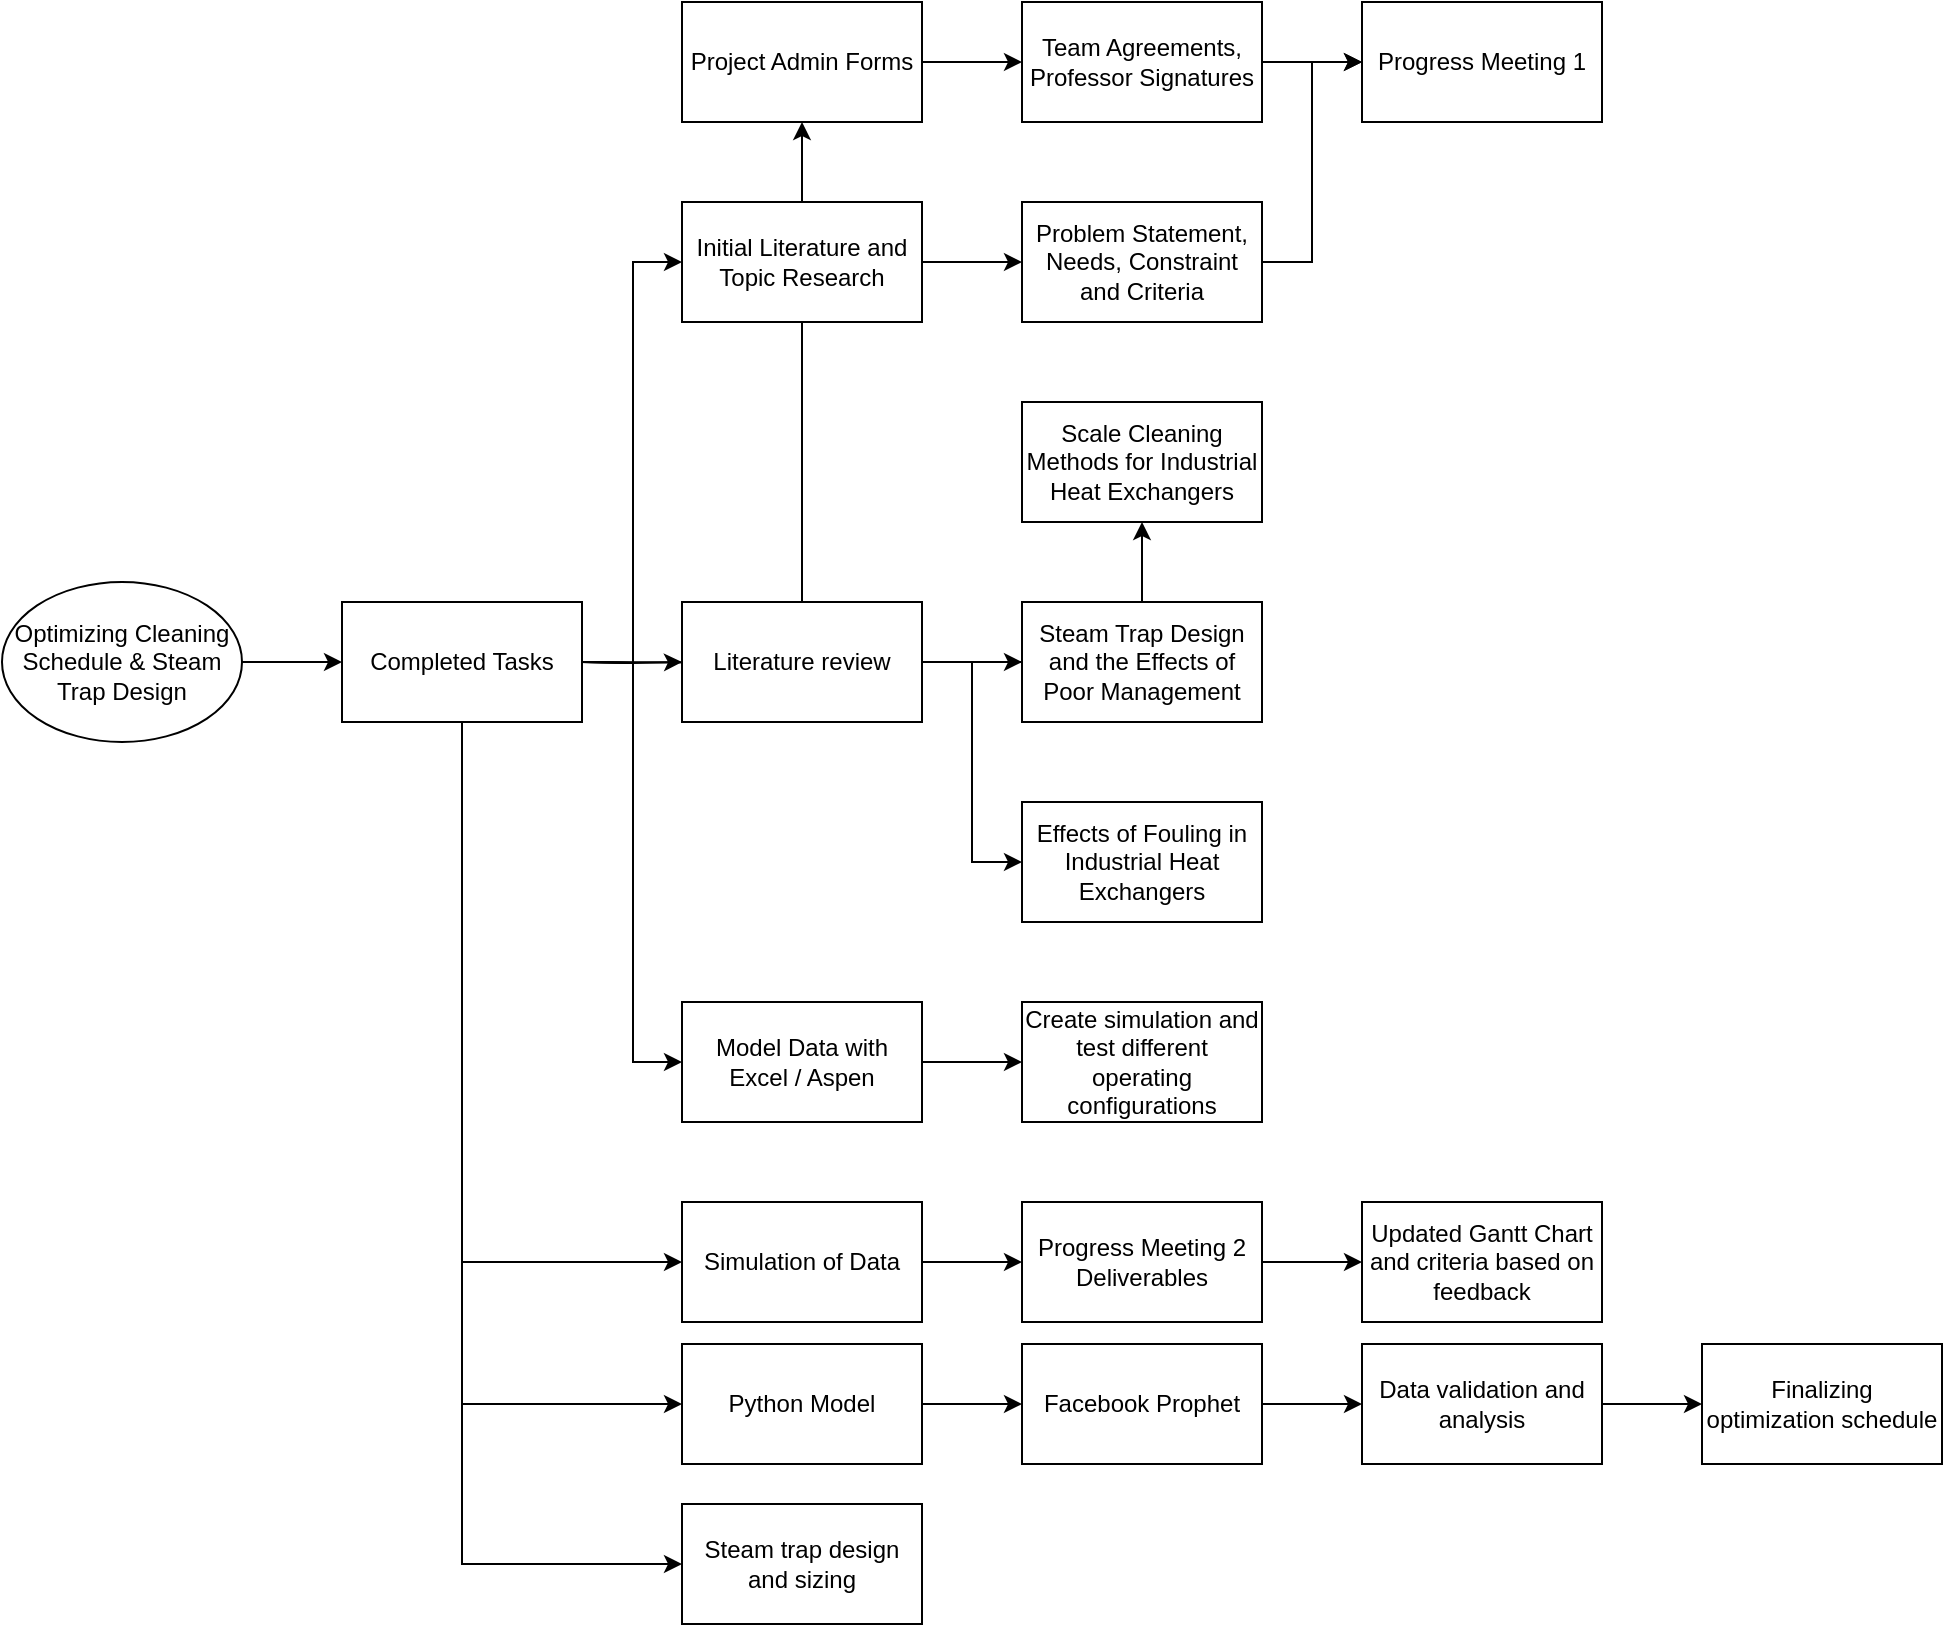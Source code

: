 <mxfile version="24.2.2" type="device">
  <diagram name="Page-1" id="EM_jcGiTvH5GiBIQNsnS">
    <mxGraphModel dx="1712" dy="826" grid="1" gridSize="10" guides="1" tooltips="1" connect="1" arrows="1" fold="1" page="1" pageScale="1" pageWidth="1169" pageHeight="827" math="0" shadow="0">
      <root>
        <mxCell id="0" />
        <mxCell id="1" parent="0" />
        <mxCell id="Eh7ZHfz8yUWVN159C2-E-13" value="" style="edgeStyle=orthogonalEdgeStyle;rounded=0;orthogonalLoop=1;jettySize=auto;html=1;" parent="1" target="Eh7ZHfz8yUWVN159C2-E-11" edge="1">
          <mxGeometry relative="1" as="geometry">
            <mxPoint x="330" y="969" as="sourcePoint" />
          </mxGeometry>
        </mxCell>
        <mxCell id="Eh7ZHfz8yUWVN159C2-E-16" value="" style="edgeStyle=orthogonalEdgeStyle;rounded=0;orthogonalLoop=1;jettySize=auto;html=1;entryX=0;entryY=0.5;entryDx=0;entryDy=0;" parent="1" target="Eh7ZHfz8yUWVN159C2-E-15" edge="1">
          <mxGeometry relative="1" as="geometry">
            <mxPoint x="330" y="969" as="sourcePoint" />
          </mxGeometry>
        </mxCell>
        <mxCell id="iA6lj9m9CJo9ryHOgTDQ-3" style="edgeStyle=orthogonalEdgeStyle;rounded=0;orthogonalLoop=1;jettySize=auto;html=1;entryX=0;entryY=0.5;entryDx=0;entryDy=0;" parent="1" target="Eh7ZHfz8yUWVN159C2-E-7" edge="1">
          <mxGeometry relative="1" as="geometry">
            <mxPoint x="330" y="969" as="sourcePoint" />
          </mxGeometry>
        </mxCell>
        <mxCell id="iA6lj9m9CJo9ryHOgTDQ-4" style="edgeStyle=orthogonalEdgeStyle;rounded=0;orthogonalLoop=1;jettySize=auto;html=1;entryX=0;entryY=0.5;entryDx=0;entryDy=0;" parent="1" target="Eh7ZHfz8yUWVN159C2-E-52" edge="1">
          <mxGeometry relative="1" as="geometry">
            <mxPoint x="330" y="969" as="sourcePoint" />
          </mxGeometry>
        </mxCell>
        <mxCell id="J7VV7JXqWr-d2YPTVwQS-5" style="edgeStyle=orthogonalEdgeStyle;rounded=0;orthogonalLoop=1;jettySize=auto;html=1;entryX=0;entryY=0.5;entryDx=0;entryDy=0;" edge="1" parent="1" source="Eh7ZHfz8yUWVN159C2-E-2" target="rPIN5ToJqll3coShWmCm-2">
          <mxGeometry relative="1" as="geometry">
            <Array as="points">
              <mxPoint x="270" y="1420" />
            </Array>
          </mxGeometry>
        </mxCell>
        <mxCell id="J7VV7JXqWr-d2YPTVwQS-7" style="edgeStyle=orthogonalEdgeStyle;rounded=0;orthogonalLoop=1;jettySize=auto;html=1;entryX=0;entryY=0.5;entryDx=0;entryDy=0;" edge="1" parent="1" source="Eh7ZHfz8yUWVN159C2-E-2" target="Eh7ZHfz8yUWVN159C2-E-54">
          <mxGeometry relative="1" as="geometry">
            <Array as="points">
              <mxPoint x="270" y="1340" />
            </Array>
          </mxGeometry>
        </mxCell>
        <mxCell id="Eh7ZHfz8yUWVN159C2-E-2" value="Completed Tasks" style="rounded=0;whiteSpace=wrap;html=1;" parent="1" vertex="1">
          <mxGeometry x="210" y="939" width="120" height="60" as="geometry" />
        </mxCell>
        <mxCell id="J7VV7JXqWr-d2YPTVwQS-3" style="edgeStyle=orthogonalEdgeStyle;rounded=0;orthogonalLoop=1;jettySize=auto;html=1;entryX=0;entryY=0.5;entryDx=0;entryDy=0;" edge="1" parent="1" source="Eh7ZHfz8yUWVN159C2-E-4" target="Eh7ZHfz8yUWVN159C2-E-2">
          <mxGeometry relative="1" as="geometry" />
        </mxCell>
        <mxCell id="Eh7ZHfz8yUWVN159C2-E-4" value="Optimizing Cleaning Schedule &amp;amp; Steam Trap Design" style="ellipse;whiteSpace=wrap;html=1;" parent="1" vertex="1">
          <mxGeometry x="40" y="929" width="120" height="80" as="geometry" />
        </mxCell>
        <mxCell id="Eh7ZHfz8yUWVN159C2-E-47" value="" style="edgeStyle=orthogonalEdgeStyle;rounded=0;orthogonalLoop=1;jettySize=auto;html=1;" parent="1" source="Eh7ZHfz8yUWVN159C2-E-7" target="Eh7ZHfz8yUWVN159C2-E-46" edge="1">
          <mxGeometry relative="1" as="geometry" />
        </mxCell>
        <mxCell id="iA6lj9m9CJo9ryHOgTDQ-1" style="edgeStyle=orthogonalEdgeStyle;rounded=0;orthogonalLoop=1;jettySize=auto;html=1;entryX=0;entryY=0.5;entryDx=0;entryDy=0;" parent="1" source="Eh7ZHfz8yUWVN159C2-E-7" target="Eh7ZHfz8yUWVN159C2-E-49" edge="1">
          <mxGeometry relative="1" as="geometry" />
        </mxCell>
        <mxCell id="iA6lj9m9CJo9ryHOgTDQ-2" style="edgeStyle=orthogonalEdgeStyle;rounded=0;orthogonalLoop=1;jettySize=auto;html=1;entryX=0;entryY=0.5;entryDx=0;entryDy=0;" parent="1" source="Eh7ZHfz8yUWVN159C2-E-7" target="Eh7ZHfz8yUWVN159C2-E-44" edge="1">
          <mxGeometry relative="1" as="geometry" />
        </mxCell>
        <mxCell id="Eh7ZHfz8yUWVN159C2-E-7" value="Literature review" style="whiteSpace=wrap;html=1;" parent="1" vertex="1">
          <mxGeometry x="380" y="939" width="120" height="60" as="geometry" />
        </mxCell>
        <mxCell id="Eh7ZHfz8yUWVN159C2-E-33" value="" style="edgeStyle=orthogonalEdgeStyle;rounded=0;orthogonalLoop=1;jettySize=auto;html=1;" parent="1" source="Eh7ZHfz8yUWVN159C2-E-11" target="Eh7ZHfz8yUWVN159C2-E-32" edge="1">
          <mxGeometry relative="1" as="geometry" />
        </mxCell>
        <mxCell id="Eh7ZHfz8yUWVN159C2-E-11" value="Project Admin Forms" style="rounded=0;whiteSpace=wrap;html=1;" parent="1" vertex="1">
          <mxGeometry x="380" y="639" width="120" height="60" as="geometry" />
        </mxCell>
        <mxCell id="Eh7ZHfz8yUWVN159C2-E-19" value="" style="edgeStyle=orthogonalEdgeStyle;rounded=0;orthogonalLoop=1;jettySize=auto;html=1;entryX=0;entryY=0.5;entryDx=0;entryDy=0;" parent="1" source="Eh7ZHfz8yUWVN159C2-E-15" target="Eh7ZHfz8yUWVN159C2-E-26" edge="1">
          <mxGeometry relative="1" as="geometry">
            <mxPoint x="580" y="443.75" as="targetPoint" />
          </mxGeometry>
        </mxCell>
        <mxCell id="Eh7ZHfz8yUWVN159C2-E-15" value="Initial Literature and Topic Research" style="rounded=0;whiteSpace=wrap;html=1;" parent="1" vertex="1">
          <mxGeometry x="380" y="739" width="120" height="60" as="geometry" />
        </mxCell>
        <mxCell id="Eh7ZHfz8yUWVN159C2-E-23" value="" style="edgeStyle=orthogonalEdgeStyle;rounded=0;orthogonalLoop=1;jettySize=auto;html=1;entryX=0;entryY=0.5;entryDx=0;entryDy=0;exitX=0.5;exitY=1;exitDx=0;exitDy=0;" parent="1" target="Eh7ZHfz8yUWVN159C2-E-22" edge="1">
          <mxGeometry relative="1" as="geometry">
            <mxPoint x="510" y="575" as="targetPoint" />
            <mxPoint x="270" y="999" as="sourcePoint" />
            <Array as="points">
              <mxPoint x="270" y="1269" />
            </Array>
          </mxGeometry>
        </mxCell>
        <mxCell id="Eh7ZHfz8yUWVN159C2-E-40" value="" style="edgeStyle=orthogonalEdgeStyle;rounded=0;orthogonalLoop=1;jettySize=auto;html=1;" parent="1" source="Eh7ZHfz8yUWVN159C2-E-22" target="Eh7ZHfz8yUWVN159C2-E-39" edge="1">
          <mxGeometry relative="1" as="geometry" />
        </mxCell>
        <mxCell id="Eh7ZHfz8yUWVN159C2-E-22" value="Simulation of Data" style="whiteSpace=wrap;html=1;" parent="1" vertex="1">
          <mxGeometry x="380" y="1239" width="120" height="60" as="geometry" />
        </mxCell>
        <mxCell id="Eh7ZHfz8yUWVN159C2-E-31" style="edgeStyle=orthogonalEdgeStyle;rounded=0;orthogonalLoop=1;jettySize=auto;html=1;entryX=0;entryY=0.5;entryDx=0;entryDy=0;" parent="1" source="Eh7ZHfz8yUWVN159C2-E-26" target="Eh7ZHfz8yUWVN159C2-E-29" edge="1">
          <mxGeometry relative="1" as="geometry" />
        </mxCell>
        <mxCell id="Eh7ZHfz8yUWVN159C2-E-26" value="Problem Statement, Needs, Constraint and Criteria" style="rounded=0;whiteSpace=wrap;html=1;" parent="1" vertex="1">
          <mxGeometry x="550" y="739" width="120" height="60" as="geometry" />
        </mxCell>
        <mxCell id="Eh7ZHfz8yUWVN159C2-E-29" value="Progress Meeting 1" style="rounded=0;whiteSpace=wrap;html=1;" parent="1" vertex="1">
          <mxGeometry x="720" y="639" width="120" height="60" as="geometry" />
        </mxCell>
        <mxCell id="Eh7ZHfz8yUWVN159C2-E-34" style="edgeStyle=orthogonalEdgeStyle;rounded=0;orthogonalLoop=1;jettySize=auto;html=1;" parent="1" source="Eh7ZHfz8yUWVN159C2-E-32" target="Eh7ZHfz8yUWVN159C2-E-29" edge="1">
          <mxGeometry relative="1" as="geometry" />
        </mxCell>
        <mxCell id="Eh7ZHfz8yUWVN159C2-E-32" value="Team Agreements, Professor Signatures" style="rounded=0;whiteSpace=wrap;html=1;" parent="1" vertex="1">
          <mxGeometry x="550" y="639" width="120" height="60" as="geometry" />
        </mxCell>
        <mxCell id="J7VV7JXqWr-d2YPTVwQS-6" style="edgeStyle=orthogonalEdgeStyle;rounded=0;orthogonalLoop=1;jettySize=auto;html=1;entryX=0;entryY=0.5;entryDx=0;entryDy=0;" edge="1" parent="1" source="Eh7ZHfz8yUWVN159C2-E-39" target="Eh7ZHfz8yUWVN159C2-E-42">
          <mxGeometry relative="1" as="geometry" />
        </mxCell>
        <mxCell id="Eh7ZHfz8yUWVN159C2-E-39" value="Progress Meeting 2 Deliverables" style="whiteSpace=wrap;html=1;" parent="1" vertex="1">
          <mxGeometry x="550" y="1239" width="120" height="60" as="geometry" />
        </mxCell>
        <mxCell id="Eh7ZHfz8yUWVN159C2-E-42" value="Updated Gantt Chart and criteria based on feedback" style="whiteSpace=wrap;html=1;" parent="1" vertex="1">
          <mxGeometry x="720" y="1239" width="120" height="60" as="geometry" />
        </mxCell>
        <mxCell id="Eh7ZHfz8yUWVN159C2-E-44" value="Effects of Fouling in Industrial Heat Exchangers" style="whiteSpace=wrap;html=1;" parent="1" vertex="1">
          <mxGeometry x="550" y="1039" width="120" height="60" as="geometry" />
        </mxCell>
        <mxCell id="Eh7ZHfz8yUWVN159C2-E-46" value="Scale Cleaning Methods for Industrial Heat Exchangers" style="whiteSpace=wrap;html=1;" parent="1" vertex="1">
          <mxGeometry x="550" y="839" width="120" height="60" as="geometry" />
        </mxCell>
        <mxCell id="Eh7ZHfz8yUWVN159C2-E-49" value="Steam Trap Design and the Effects of Poor Management" style="whiteSpace=wrap;html=1;" parent="1" vertex="1">
          <mxGeometry x="550" y="939" width="120" height="60" as="geometry" />
        </mxCell>
        <mxCell id="Eh7ZHfz8yUWVN159C2-E-58" value="" style="edgeStyle=orthogonalEdgeStyle;rounded=0;orthogonalLoop=1;jettySize=auto;html=1;" parent="1" source="Eh7ZHfz8yUWVN159C2-E-52" target="Eh7ZHfz8yUWVN159C2-E-57" edge="1">
          <mxGeometry relative="1" as="geometry" />
        </mxCell>
        <mxCell id="Eh7ZHfz8yUWVN159C2-E-52" value="Model Data with Excel / Aspen" style="whiteSpace=wrap;html=1;" parent="1" vertex="1">
          <mxGeometry x="380" y="1139" width="120" height="60" as="geometry" />
        </mxCell>
        <mxCell id="Eh7ZHfz8yUWVN159C2-E-60" value="" style="edgeStyle=orthogonalEdgeStyle;rounded=0;orthogonalLoop=1;jettySize=auto;html=1;" parent="1" source="Eh7ZHfz8yUWVN159C2-E-54" target="Eh7ZHfz8yUWVN159C2-E-59" edge="1">
          <mxGeometry relative="1" as="geometry" />
        </mxCell>
        <mxCell id="Eh7ZHfz8yUWVN159C2-E-54" value="Python Model" style="whiteSpace=wrap;html=1;" parent="1" vertex="1">
          <mxGeometry x="380" y="1310" width="120" height="60" as="geometry" />
        </mxCell>
        <mxCell id="Eh7ZHfz8yUWVN159C2-E-57" value="Create simulation and test different operating configurations" style="whiteSpace=wrap;html=1;" parent="1" vertex="1">
          <mxGeometry x="550" y="1139" width="120" height="60" as="geometry" />
        </mxCell>
        <mxCell id="Eh7ZHfz8yUWVN159C2-E-62" value="" style="edgeStyle=orthogonalEdgeStyle;rounded=0;orthogonalLoop=1;jettySize=auto;html=1;" parent="1" source="Eh7ZHfz8yUWVN159C2-E-59" target="Eh7ZHfz8yUWVN159C2-E-61" edge="1">
          <mxGeometry relative="1" as="geometry" />
        </mxCell>
        <mxCell id="Eh7ZHfz8yUWVN159C2-E-59" value="Facebook Prophet" style="whiteSpace=wrap;html=1;" parent="1" vertex="1">
          <mxGeometry x="550" y="1310" width="120" height="60" as="geometry" />
        </mxCell>
        <mxCell id="J7VV7JXqWr-d2YPTVwQS-4" style="edgeStyle=orthogonalEdgeStyle;rounded=0;orthogonalLoop=1;jettySize=auto;html=1;entryX=0;entryY=0.5;entryDx=0;entryDy=0;" edge="1" parent="1" source="Eh7ZHfz8yUWVN159C2-E-61" target="rPIN5ToJqll3coShWmCm-4">
          <mxGeometry relative="1" as="geometry" />
        </mxCell>
        <mxCell id="Eh7ZHfz8yUWVN159C2-E-61" value="Data validation and analysis" style="whiteSpace=wrap;html=1;" parent="1" vertex="1">
          <mxGeometry x="720" y="1310" width="120" height="60" as="geometry" />
        </mxCell>
        <mxCell id="rPIN5ToJqll3coShWmCm-2" value="Steam trap design and sizing" style="whiteSpace=wrap;html=1;" parent="1" vertex="1">
          <mxGeometry x="380" y="1390" width="120" height="60" as="geometry" />
        </mxCell>
        <mxCell id="rPIN5ToJqll3coShWmCm-4" value="Finalizing optimization schedule" style="whiteSpace=wrap;html=1;" parent="1" vertex="1">
          <mxGeometry x="890" y="1310" width="120" height="60" as="geometry" />
        </mxCell>
      </root>
    </mxGraphModel>
  </diagram>
</mxfile>
